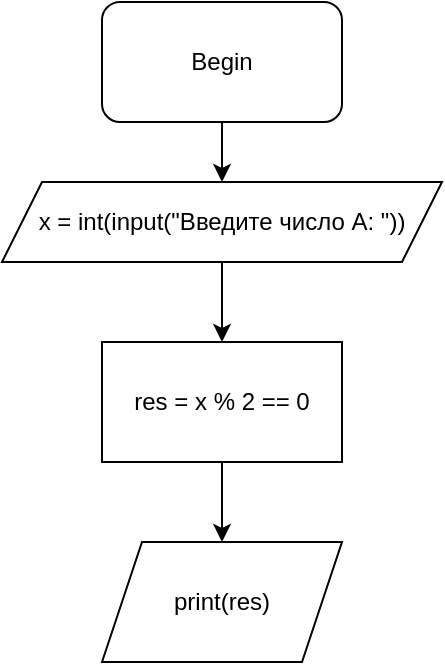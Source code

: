 <mxfile version="13.8.2" type="device"><diagram id="LcGpoJLm0Mp1trBP8SGK" name="Page-1"><mxGraphModel dx="1422" dy="772" grid="1" gridSize="10" guides="1" tooltips="1" connect="1" arrows="1" fold="1" page="1" pageScale="1" pageWidth="827" pageHeight="1169" math="0" shadow="0"><root><mxCell id="0"/><mxCell id="1" parent="0"/><mxCell id="7tf-o3xkvkmCji-wACGb-1" value="Begin" style="rounded=1;whiteSpace=wrap;html=1;" vertex="1" parent="1"><mxGeometry x="380" y="30" width="120" height="60" as="geometry"/></mxCell><mxCell id="7tf-o3xkvkmCji-wACGb-2" value="" style="endArrow=classic;html=1;exitX=0.5;exitY=1;exitDx=0;exitDy=0;" edge="1" parent="1" source="7tf-o3xkvkmCji-wACGb-1"><mxGeometry width="50" height="50" relative="1" as="geometry"><mxPoint x="390" y="420" as="sourcePoint"/><mxPoint x="440" y="120" as="targetPoint"/></mxGeometry></mxCell><mxCell id="7tf-o3xkvkmCji-wACGb-3" value="x = int(input(&quot;Введите число A: &quot;))" style="shape=parallelogram;perimeter=parallelogramPerimeter;whiteSpace=wrap;html=1;fixedSize=1;" vertex="1" parent="1"><mxGeometry x="330" y="120" width="220" height="40" as="geometry"/></mxCell><mxCell id="7tf-o3xkvkmCji-wACGb-4" value="" style="endArrow=classic;html=1;exitX=0.5;exitY=1;exitDx=0;exitDy=0;" edge="1" parent="1" source="7tf-o3xkvkmCji-wACGb-3"><mxGeometry width="50" height="50" relative="1" as="geometry"><mxPoint x="390" y="410" as="sourcePoint"/><mxPoint x="440" y="200" as="targetPoint"/></mxGeometry></mxCell><mxCell id="7tf-o3xkvkmCji-wACGb-5" value="res = x % 2 == 0" style="rounded=0;whiteSpace=wrap;html=1;" vertex="1" parent="1"><mxGeometry x="380" y="200" width="120" height="60" as="geometry"/></mxCell><mxCell id="7tf-o3xkvkmCji-wACGb-7" value="" style="endArrow=classic;html=1;exitX=0.5;exitY=1;exitDx=0;exitDy=0;" edge="1" parent="1" source="7tf-o3xkvkmCji-wACGb-5"><mxGeometry width="50" height="50" relative="1" as="geometry"><mxPoint x="390" y="410" as="sourcePoint"/><mxPoint x="440" y="300" as="targetPoint"/></mxGeometry></mxCell><mxCell id="7tf-o3xkvkmCji-wACGb-8" value="print(res)" style="shape=parallelogram;perimeter=parallelogramPerimeter;whiteSpace=wrap;html=1;fixedSize=1;" vertex="1" parent="1"><mxGeometry x="380" y="300" width="120" height="60" as="geometry"/></mxCell></root></mxGraphModel></diagram></mxfile>